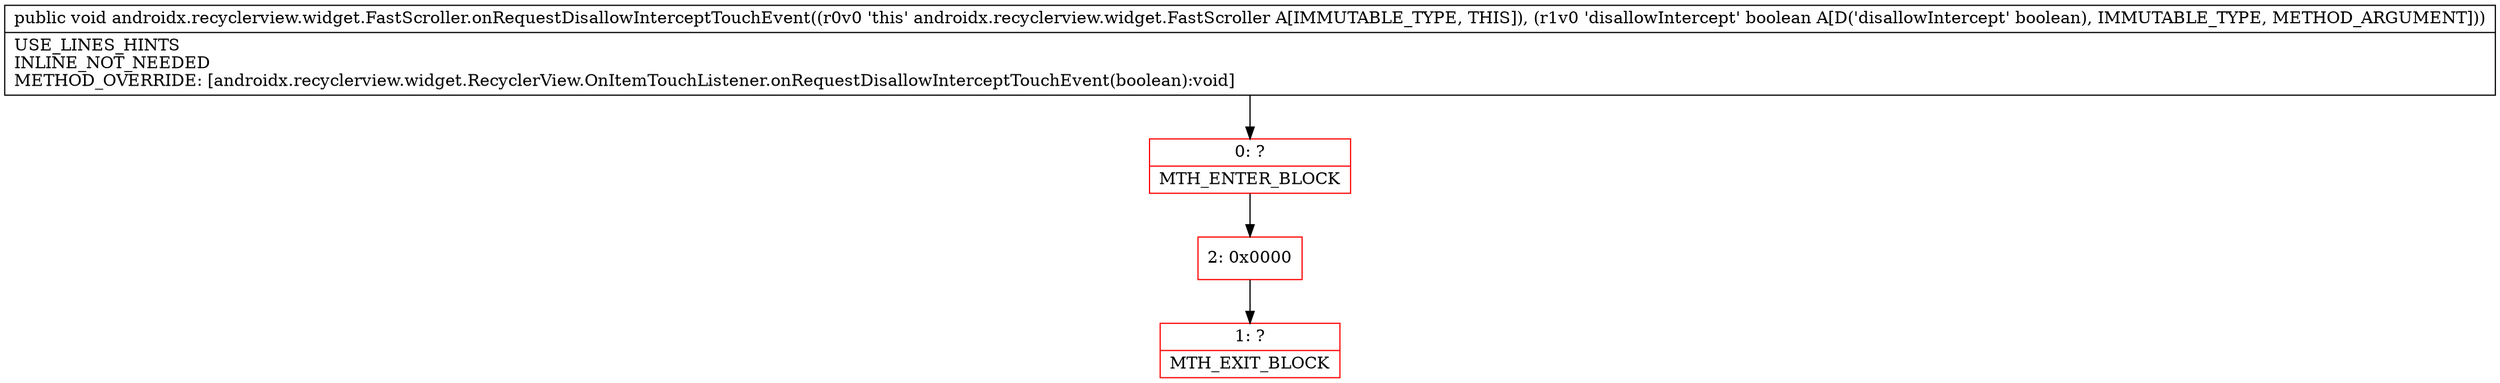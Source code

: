 digraph "CFG forandroidx.recyclerview.widget.FastScroller.onRequestDisallowInterceptTouchEvent(Z)V" {
subgraph cluster_Region_1276959325 {
label = "R(0)";
node [shape=record,color=blue];
}
Node_0 [shape=record,color=red,label="{0\:\ ?|MTH_ENTER_BLOCK\l}"];
Node_2 [shape=record,color=red,label="{2\:\ 0x0000}"];
Node_1 [shape=record,color=red,label="{1\:\ ?|MTH_EXIT_BLOCK\l}"];
MethodNode[shape=record,label="{public void androidx.recyclerview.widget.FastScroller.onRequestDisallowInterceptTouchEvent((r0v0 'this' androidx.recyclerview.widget.FastScroller A[IMMUTABLE_TYPE, THIS]), (r1v0 'disallowIntercept' boolean A[D('disallowIntercept' boolean), IMMUTABLE_TYPE, METHOD_ARGUMENT]))  | USE_LINES_HINTS\lINLINE_NOT_NEEDED\lMETHOD_OVERRIDE: [androidx.recyclerview.widget.RecyclerView.OnItemTouchListener.onRequestDisallowInterceptTouchEvent(boolean):void]\l}"];
MethodNode -> Node_0;Node_0 -> Node_2;
Node_2 -> Node_1;
}


